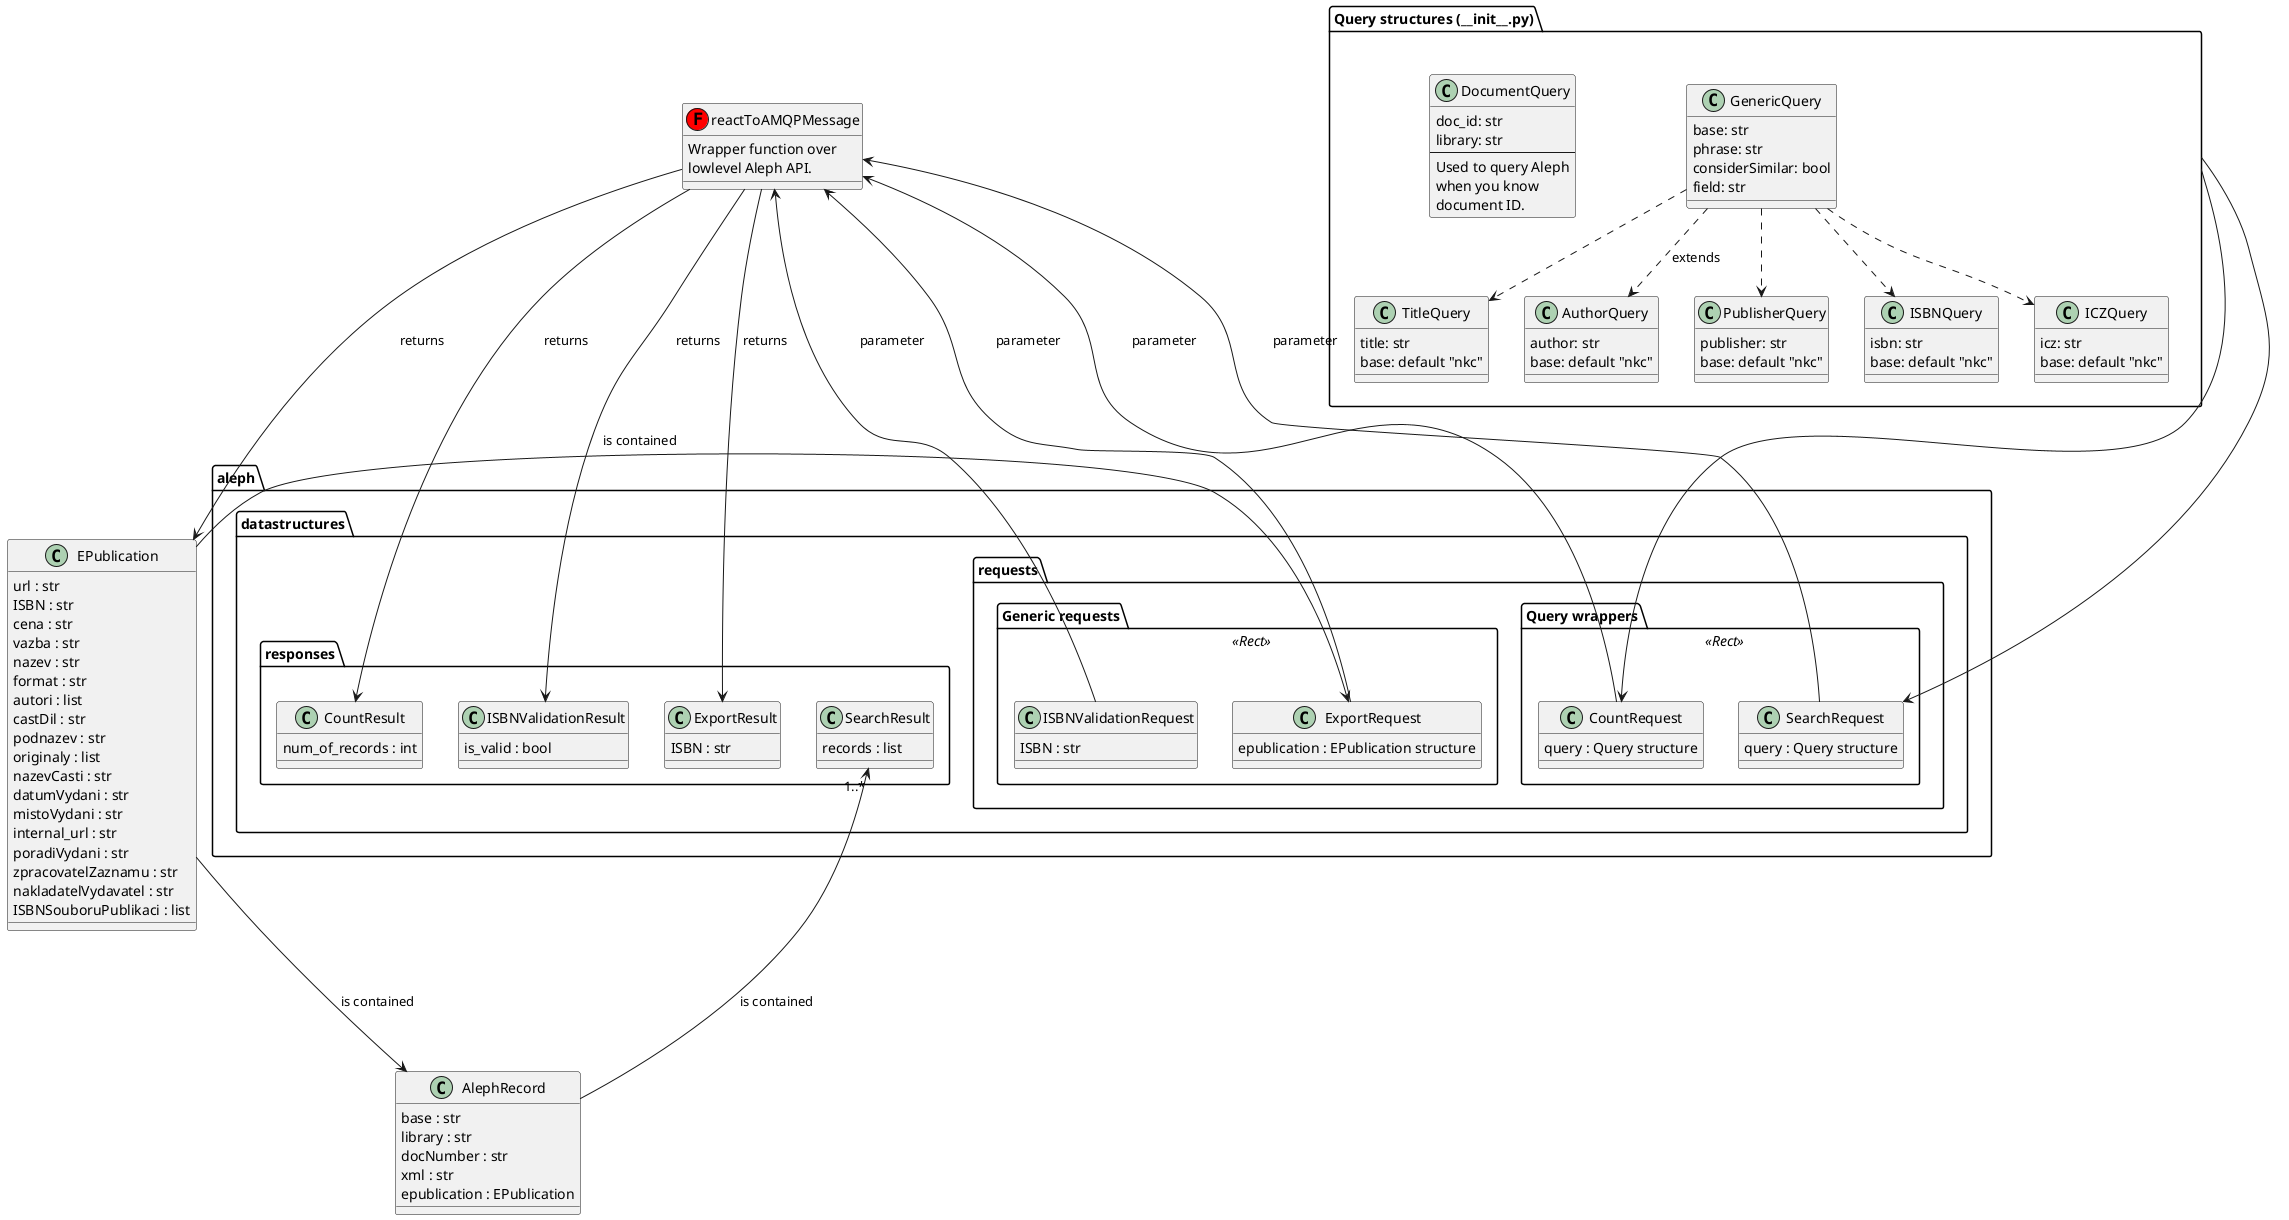 @startuml
package "Query structures (_​_init__.py)" as QS {
    class TitleQuery {
        title: str
        base: default "nkc"
    }
    class AuthorQuery {
        author: str
        base: default "nkc"
    }
    class PublisherQuery {
        publisher: str
        base: default "nkc"
    }
    class ISBNQuery {
        isbn: str
        base: default "nkc"
    }
    class ICZQuery {
        icz: str
        base: default "nkc"
    }
    class GenericQuery {
        base: str
        phrase: str
        considerSimilar: bool
        field: str
    }
    class DocumentQuery {
        doc_id: str
        library: str
        ---
        Used to query Aleph
        when you know
        document ID.
    }
    GenericQuery ..> TitleQuery
    GenericQuery ..> AuthorQuery : extends
    GenericQuery ..> PublisherQuery
    GenericQuery ..> ISBNQuery
    GenericQuery ..> ICZQuery
}

package aleph.datastructures.requests {
    package "Query wrappers" as QW <<Rect>> {
        class SearchRequest {
            query : Query structure
        }
        class CountRequest {
            query : Query structure
        }
    }
    package "Generic requests" as GR <<Rect>> {
        class ISBNValidationRequest {
            ISBN : str
        }
        class ExportRequest {
            epublication : EPublication structure
        }
    }
}

QS -left--> SearchRequest
QS -down--> CountRequest

class reactToAMQPMessage <<(F, red)>> {
    Wrapper function over
    lowlevel Aleph API.
}

ISBNValidationRequest -down--> reactToAMQPMessage: parameter
ExportRequest -down--> reactToAMQPMessage: parameter
SearchRequest -down--> reactToAMQPMessage: parameter
CountRequest -down--> reactToAMQPMessage: parameter


package aleph.datastructures.responses {
    class SearchResult {
        records : list
    }
    class CountResult {
        num_of_records : int
    }
    class ISBNValidationResult {
        is_valid : bool
    }
    class ExportResult {
        ISBN : str
    }
}

reactToAMQPMessage -down--> CountResult: returns
reactToAMQPMessage -down--> ISBNValidationResult: returns
reactToAMQPMessage -down--> ExportResult: returns

class EPublication {
    url : str
    ISBN : str
    cena : str
    vazba : str
    nazev : str
    format : str
    autori : list
    castDil : str
    podnazev : str
    originaly : list
    nazevCasti : str
    datumVydani : str
    mistoVydani : str
    internal_url : str
    poradiVydani : str
    zpracovatelZaznamu : str
    nakladatelVydavatel : str
    ISBNSouboruPublikaci : list
}
class AlephRecord {
    base : str
    library : str
    docNumber : str
    xml : str
    epublication : EPublication
}

reactToAMQPMessage -down--> EPublication: returns
EPublication ---> AlephRecord: is contained
AlephRecord ---> "1..*" SearchResult: is contained
EPublication ---> ExportRequest: is contained

@enduml